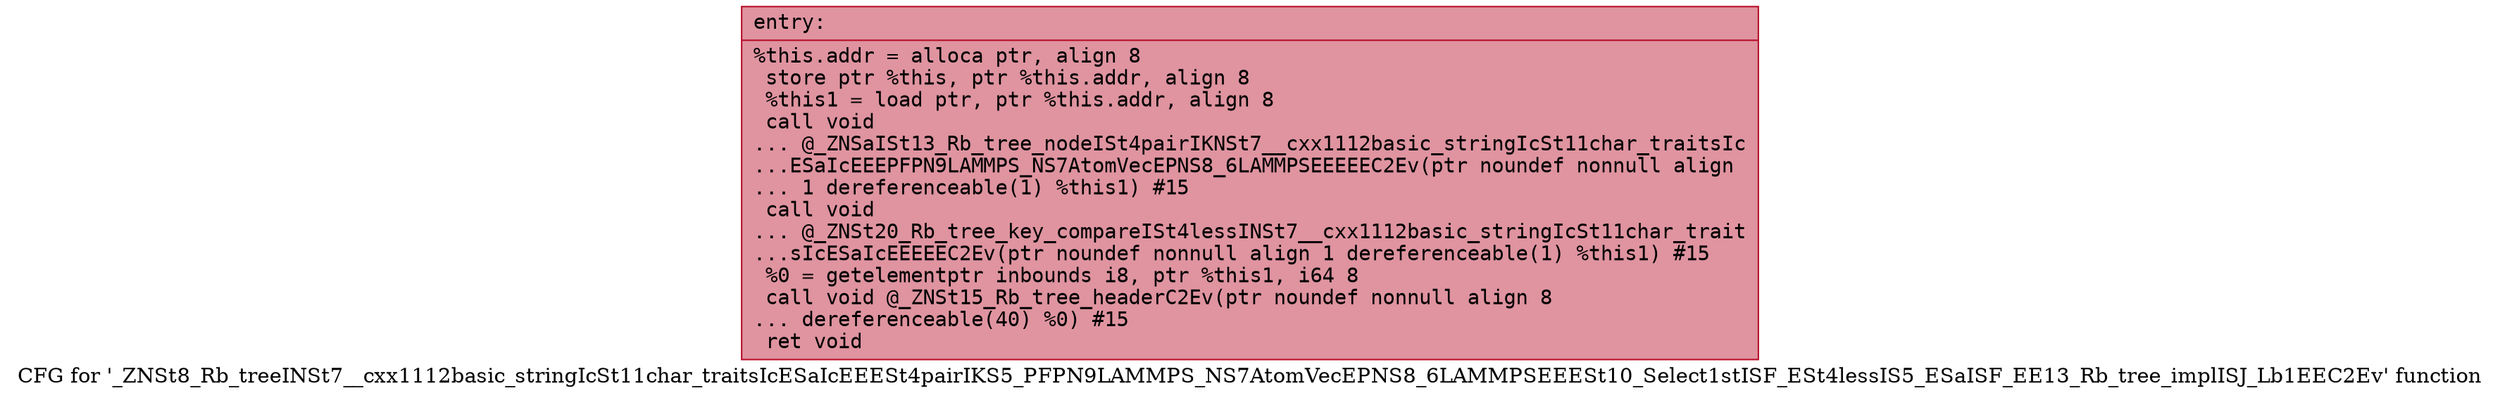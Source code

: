 digraph "CFG for '_ZNSt8_Rb_treeINSt7__cxx1112basic_stringIcSt11char_traitsIcESaIcEEESt4pairIKS5_PFPN9LAMMPS_NS7AtomVecEPNS8_6LAMMPSEEESt10_Select1stISF_ESt4lessIS5_ESaISF_EE13_Rb_tree_implISJ_Lb1EEC2Ev' function" {
	label="CFG for '_ZNSt8_Rb_treeINSt7__cxx1112basic_stringIcSt11char_traitsIcESaIcEEESt4pairIKS5_PFPN9LAMMPS_NS7AtomVecEPNS8_6LAMMPSEEESt10_Select1stISF_ESt4lessIS5_ESaISF_EE13_Rb_tree_implISJ_Lb1EEC2Ev' function";

	Node0x55aea91a6620 [shape=record,color="#b70d28ff", style=filled, fillcolor="#b70d2870" fontname="Courier",label="{entry:\l|  %this.addr = alloca ptr, align 8\l  store ptr %this, ptr %this.addr, align 8\l  %this1 = load ptr, ptr %this.addr, align 8\l  call void\l... @_ZNSaISt13_Rb_tree_nodeISt4pairIKNSt7__cxx1112basic_stringIcSt11char_traitsIc\l...ESaIcEEEPFPN9LAMMPS_NS7AtomVecEPNS8_6LAMMPSEEEEEC2Ev(ptr noundef nonnull align\l... 1 dereferenceable(1) %this1) #15\l  call void\l... @_ZNSt20_Rb_tree_key_compareISt4lessINSt7__cxx1112basic_stringIcSt11char_trait\l...sIcESaIcEEEEEC2Ev(ptr noundef nonnull align 1 dereferenceable(1) %this1) #15\l  %0 = getelementptr inbounds i8, ptr %this1, i64 8\l  call void @_ZNSt15_Rb_tree_headerC2Ev(ptr noundef nonnull align 8\l... dereferenceable(40) %0) #15\l  ret void\l}"];
}
